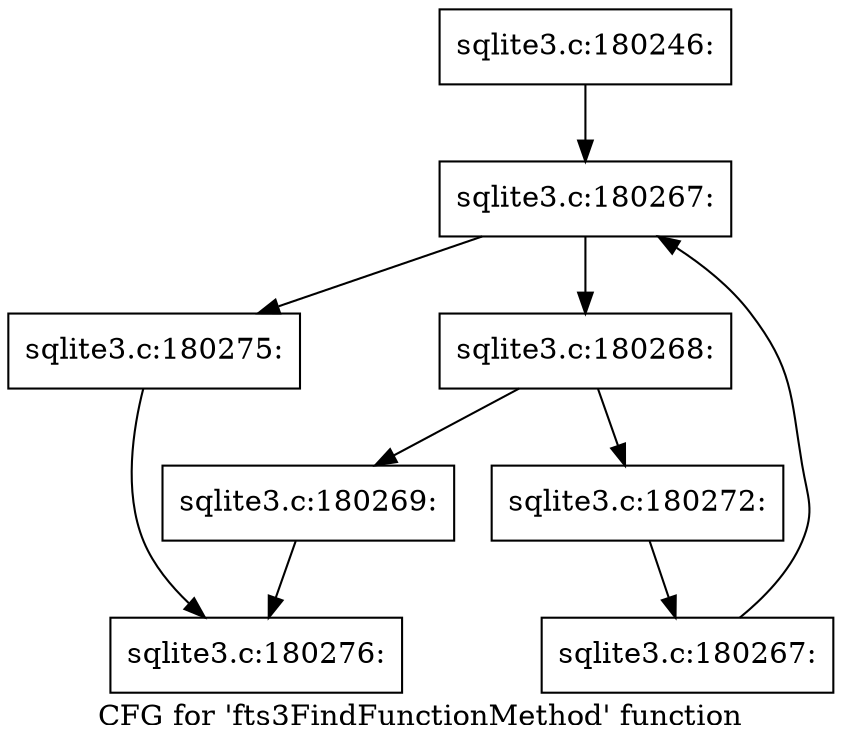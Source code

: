 digraph "CFG for 'fts3FindFunctionMethod' function" {
	label="CFG for 'fts3FindFunctionMethod' function";

	Node0x55c0fb261ac0 [shape=record,label="{sqlite3.c:180246:}"];
	Node0x55c0fb261ac0 -> Node0x55c0fb264f70;
	Node0x55c0fb264f70 [shape=record,label="{sqlite3.c:180267:}"];
	Node0x55c0fb264f70 -> Node0x55c0fb266cb0;
	Node0x55c0fb264f70 -> Node0x55c0f5d080a0;
	Node0x55c0fb266cb0 [shape=record,label="{sqlite3.c:180268:}"];
	Node0x55c0fb266cb0 -> Node0x55c0fb266fe0;
	Node0x55c0fb266cb0 -> Node0x55c0fb267030;
	Node0x55c0fb266fe0 [shape=record,label="{sqlite3.c:180269:}"];
	Node0x55c0fb266fe0 -> Node0x55c0fb2621b0;
	Node0x55c0fb267030 [shape=record,label="{sqlite3.c:180272:}"];
	Node0x55c0fb267030 -> Node0x55c0fb266c20;
	Node0x55c0fb266c20 [shape=record,label="{sqlite3.c:180267:}"];
	Node0x55c0fb266c20 -> Node0x55c0fb264f70;
	Node0x55c0f5d080a0 [shape=record,label="{sqlite3.c:180275:}"];
	Node0x55c0f5d080a0 -> Node0x55c0fb2621b0;
	Node0x55c0fb2621b0 [shape=record,label="{sqlite3.c:180276:}"];
}
